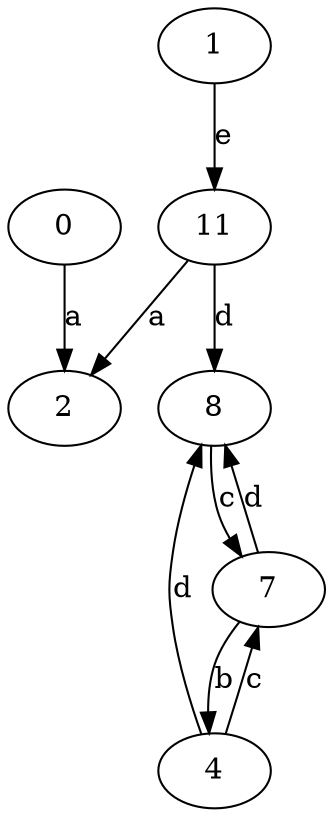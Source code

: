 strict digraph  {
0;
1;
2;
4;
7;
8;
11;
0 -> 2  [label=a];
1 -> 11  [label=e];
4 -> 7  [label=c];
4 -> 8  [label=d];
7 -> 4  [label=b];
7 -> 8  [label=d];
8 -> 7  [label=c];
11 -> 2  [label=a];
11 -> 8  [label=d];
}
